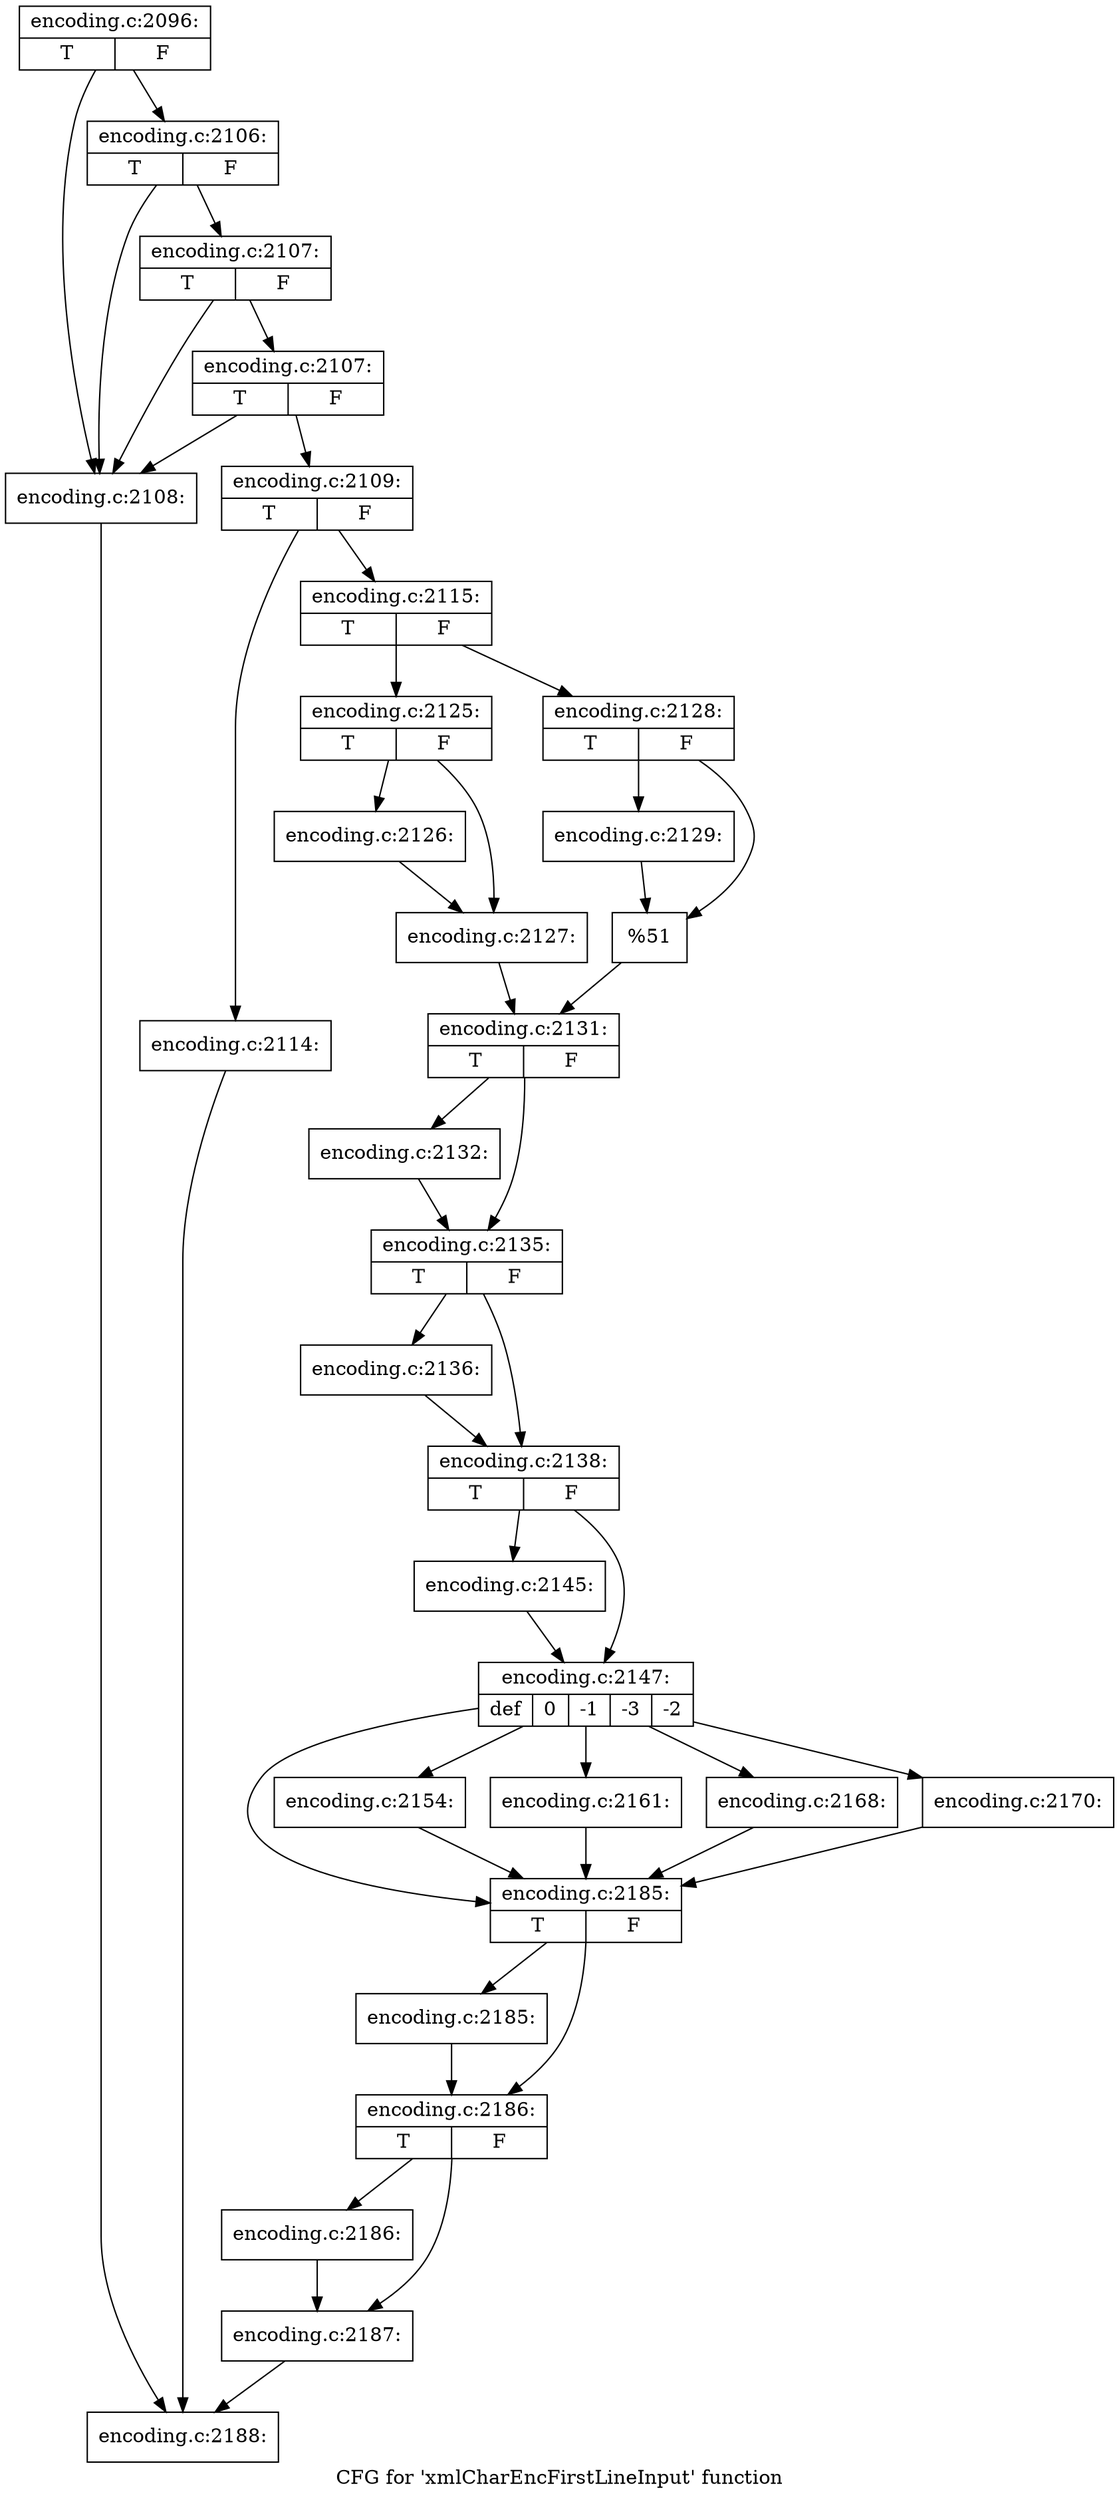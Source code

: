digraph "CFG for 'xmlCharEncFirstLineInput' function" {
	label="CFG for 'xmlCharEncFirstLineInput' function";

	Node0x5557bd92ceb0 [shape=record,label="{encoding.c:2096:|{<s0>T|<s1>F}}"];
	Node0x5557bd92ceb0 -> Node0x5557bd936ee0;
	Node0x5557bd92ceb0 -> Node0x5557bd937080;
	Node0x5557bd937080 [shape=record,label="{encoding.c:2106:|{<s0>T|<s1>F}}"];
	Node0x5557bd937080 -> Node0x5557bd936ee0;
	Node0x5557bd937080 -> Node0x5557bd937000;
	Node0x5557bd937000 [shape=record,label="{encoding.c:2107:|{<s0>T|<s1>F}}"];
	Node0x5557bd937000 -> Node0x5557bd936ee0;
	Node0x5557bd937000 -> Node0x5557bd936f80;
	Node0x5557bd936f80 [shape=record,label="{encoding.c:2107:|{<s0>T|<s1>F}}"];
	Node0x5557bd936f80 -> Node0x5557bd936ee0;
	Node0x5557bd936f80 -> Node0x5557bd936f30;
	Node0x5557bd936ee0 [shape=record,label="{encoding.c:2108:}"];
	Node0x5557bd936ee0 -> Node0x5557bd9325f0;
	Node0x5557bd936f30 [shape=record,label="{encoding.c:2109:|{<s0>T|<s1>F}}"];
	Node0x5557bd936f30 -> Node0x5557bd938c30;
	Node0x5557bd936f30 -> Node0x5557bd938c80;
	Node0x5557bd938c30 [shape=record,label="{encoding.c:2114:}"];
	Node0x5557bd938c30 -> Node0x5557bd9325f0;
	Node0x5557bd938c80 [shape=record,label="{encoding.c:2115:|{<s0>T|<s1>F}}"];
	Node0x5557bd938c80 -> Node0x5557bd939550;
	Node0x5557bd938c80 -> Node0x5557bd9395f0;
	Node0x5557bd939550 [shape=record,label="{encoding.c:2125:|{<s0>T|<s1>F}}"];
	Node0x5557bd939550 -> Node0x5557bd939980;
	Node0x5557bd939550 -> Node0x5557bd9399d0;
	Node0x5557bd939980 [shape=record,label="{encoding.c:2126:}"];
	Node0x5557bd939980 -> Node0x5557bd9399d0;
	Node0x5557bd9399d0 [shape=record,label="{encoding.c:2127:}"];
	Node0x5557bd9399d0 -> Node0x5557bd9395a0;
	Node0x5557bd9395f0 [shape=record,label="{encoding.c:2128:|{<s0>T|<s1>F}}"];
	Node0x5557bd9395f0 -> Node0x5557bd93a0e0;
	Node0x5557bd9395f0 -> Node0x5557bd93a130;
	Node0x5557bd93a0e0 [shape=record,label="{encoding.c:2129:}"];
	Node0x5557bd93a0e0 -> Node0x5557bd93a130;
	Node0x5557bd93a130 [shape=record,label="{%51}"];
	Node0x5557bd93a130 -> Node0x5557bd9395a0;
	Node0x5557bd9395a0 [shape=record,label="{encoding.c:2131:|{<s0>T|<s1>F}}"];
	Node0x5557bd9395a0 -> Node0x5557bd93a6f0;
	Node0x5557bd9395a0 -> Node0x5557bd93a740;
	Node0x5557bd93a6f0 [shape=record,label="{encoding.c:2132:}"];
	Node0x5557bd93a6f0 -> Node0x5557bd93a740;
	Node0x5557bd93a740 [shape=record,label="{encoding.c:2135:|{<s0>T|<s1>F}}"];
	Node0x5557bd93a740 -> Node0x5557bd93b460;
	Node0x5557bd93a740 -> Node0x5557bd93b4b0;
	Node0x5557bd93b460 [shape=record,label="{encoding.c:2136:}"];
	Node0x5557bd93b460 -> Node0x5557bd93b4b0;
	Node0x5557bd93b4b0 [shape=record,label="{encoding.c:2138:|{<s0>T|<s1>F}}"];
	Node0x5557bd93b4b0 -> Node0x5557bd93cec0;
	Node0x5557bd93b4b0 -> Node0x5557bd93cf10;
	Node0x5557bd93cec0 [shape=record,label="{encoding.c:2145:}"];
	Node0x5557bd93cec0 -> Node0x5557bd93cf10;
	Node0x5557bd93cf10 [shape=record,label="{encoding.c:2147:|{<s0>def|<s1>0|<s2>-1|<s3>-3|<s4>-2}}"];
	Node0x5557bd93cf10 -> Node0x5557bd93d2d0;
	Node0x5557bd93cf10 -> Node0x5557bd93d4d0;
	Node0x5557bd93cf10 -> Node0x5557bd93d5b0;
	Node0x5557bd93cf10 -> Node0x5557bd93d690;
	Node0x5557bd93cf10 -> Node0x5557bd93d770;
	Node0x5557bd93d4d0 [shape=record,label="{encoding.c:2154:}"];
	Node0x5557bd93d4d0 -> Node0x5557bd93d2d0;
	Node0x5557bd93d5b0 [shape=record,label="{encoding.c:2161:}"];
	Node0x5557bd93d5b0 -> Node0x5557bd93d2d0;
	Node0x5557bd93d690 [shape=record,label="{encoding.c:2168:}"];
	Node0x5557bd93d690 -> Node0x5557bd93d2d0;
	Node0x5557bd93d770 [shape=record,label="{encoding.c:2170:}"];
	Node0x5557bd93d770 -> Node0x5557bd93d2d0;
	Node0x5557bd93d2d0 [shape=record,label="{encoding.c:2185:|{<s0>T|<s1>F}}"];
	Node0x5557bd93d2d0 -> Node0x5557bd93d3b0;
	Node0x5557bd93d2d0 -> Node0x5557bd8ab900;
	Node0x5557bd93d3b0 [shape=record,label="{encoding.c:2185:}"];
	Node0x5557bd93d3b0 -> Node0x5557bd8ab900;
	Node0x5557bd8ab900 [shape=record,label="{encoding.c:2186:|{<s0>T|<s1>F}}"];
	Node0x5557bd8ab900 -> Node0x5557bd8abdc0;
	Node0x5557bd8ab900 -> Node0x5557bd8abe10;
	Node0x5557bd8abdc0 [shape=record,label="{encoding.c:2186:}"];
	Node0x5557bd8abdc0 -> Node0x5557bd8abe10;
	Node0x5557bd8abe10 [shape=record,label="{encoding.c:2187:}"];
	Node0x5557bd8abe10 -> Node0x5557bd9325f0;
	Node0x5557bd9325f0 [shape=record,label="{encoding.c:2188:}"];
}
